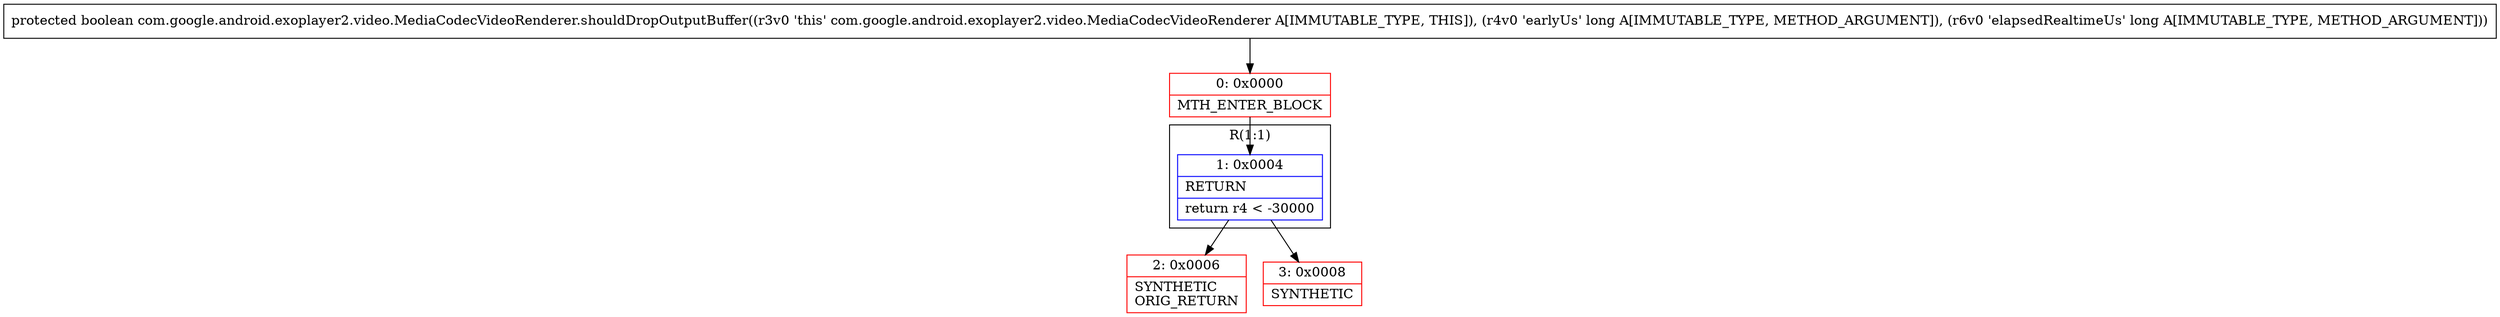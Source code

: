 digraph "CFG forcom.google.android.exoplayer2.video.MediaCodecVideoRenderer.shouldDropOutputBuffer(JJ)Z" {
subgraph cluster_Region_1007917055 {
label = "R(1:1)";
node [shape=record,color=blue];
Node_1 [shape=record,label="{1\:\ 0x0004|RETURN\l|return r4 \< \-30000\l}"];
}
Node_0 [shape=record,color=red,label="{0\:\ 0x0000|MTH_ENTER_BLOCK\l}"];
Node_2 [shape=record,color=red,label="{2\:\ 0x0006|SYNTHETIC\lORIG_RETURN\l}"];
Node_3 [shape=record,color=red,label="{3\:\ 0x0008|SYNTHETIC\l}"];
MethodNode[shape=record,label="{protected boolean com.google.android.exoplayer2.video.MediaCodecVideoRenderer.shouldDropOutputBuffer((r3v0 'this' com.google.android.exoplayer2.video.MediaCodecVideoRenderer A[IMMUTABLE_TYPE, THIS]), (r4v0 'earlyUs' long A[IMMUTABLE_TYPE, METHOD_ARGUMENT]), (r6v0 'elapsedRealtimeUs' long A[IMMUTABLE_TYPE, METHOD_ARGUMENT])) }"];
MethodNode -> Node_0;
Node_1 -> Node_2;
Node_1 -> Node_3;
Node_0 -> Node_1;
}

